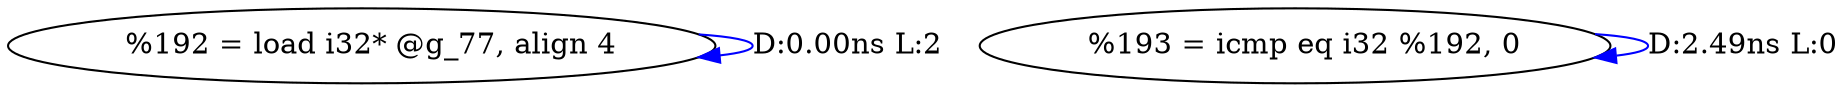 digraph {
Node0x40b9f60[label="  %192 = load i32* @g_77, align 4"];
Node0x40b9f60 -> Node0x40b9f60[label="D:0.00ns L:2",color=blue];
Node0x40ba040[label="  %193 = icmp eq i32 %192, 0"];
Node0x40ba040 -> Node0x40ba040[label="D:2.49ns L:0",color=blue];
}
